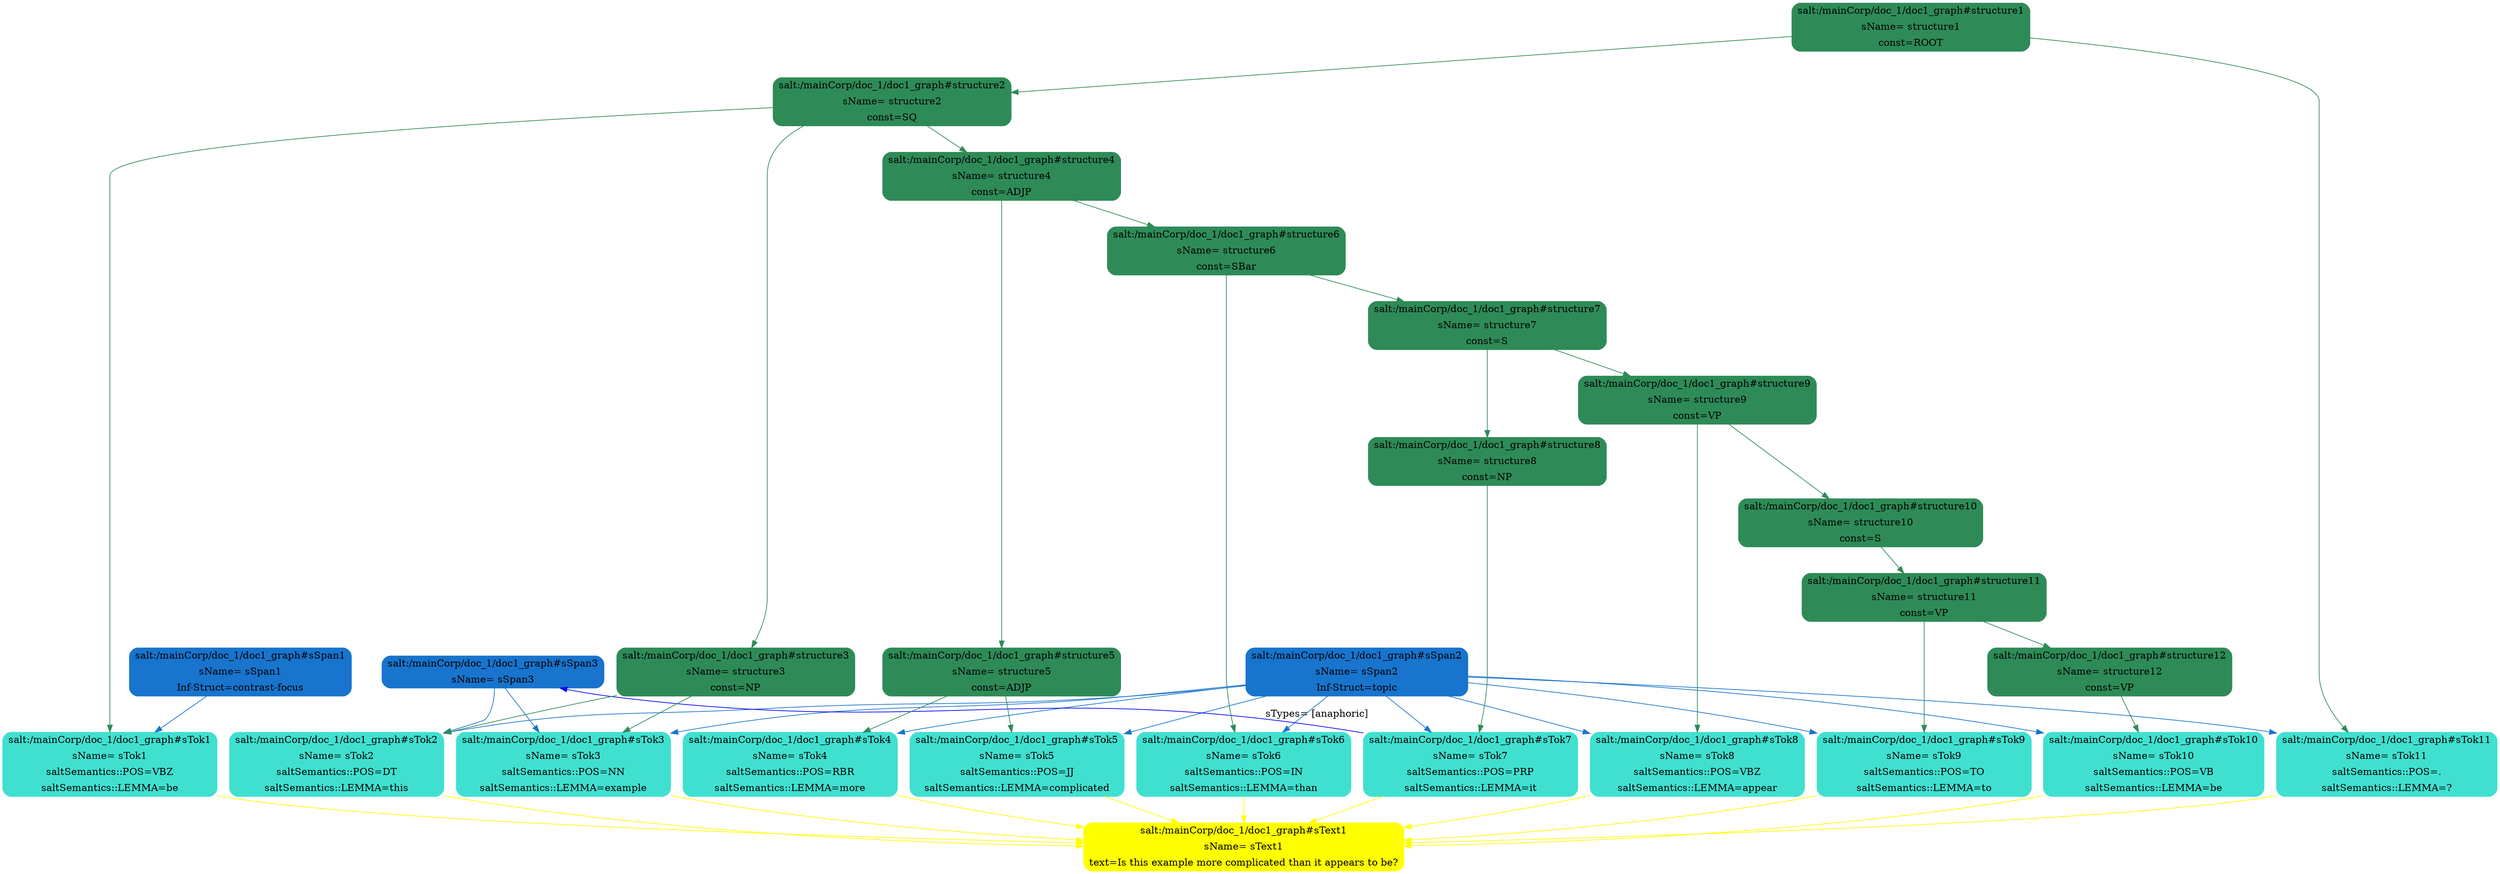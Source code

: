 digraph G {
ordering=out;
<salt:/mainCorp/doc_1/doc1_graph#sSpan1> -> <salt:/mainCorp/doc_1/doc1_graph#sTok1>[color=dodgerblue3,style=filled];
<salt:/mainCorp/doc_1/doc1_graph#sTok1> -> <salt:/mainCorp/doc_1/doc1_graph#sText1>[color=yellow,style=filled];
<salt:/mainCorp/doc_1/doc1_graph#sSpan2> -> <salt:/mainCorp/doc_1/doc1_graph#sTok2>[color=dodgerblue3,style=filled];
<salt:/mainCorp/doc_1/doc1_graph#sTok2> -> <salt:/mainCorp/doc_1/doc1_graph#sText1>[color=yellow,style=filled];
<salt:/mainCorp/doc_1/doc1_graph#sSpan2> -> <salt:/mainCorp/doc_1/doc1_graph#sTok3>[color=dodgerblue3,style=filled];
<salt:/mainCorp/doc_1/doc1_graph#sTok3> -> <salt:/mainCorp/doc_1/doc1_graph#sText1>[color=yellow,style=filled];
<salt:/mainCorp/doc_1/doc1_graph#sSpan2> -> <salt:/mainCorp/doc_1/doc1_graph#sTok4>[color=dodgerblue3,style=filled];
<salt:/mainCorp/doc_1/doc1_graph#sTok4> -> <salt:/mainCorp/doc_1/doc1_graph#sText1>[color=yellow,style=filled];
<salt:/mainCorp/doc_1/doc1_graph#sSpan2> -> <salt:/mainCorp/doc_1/doc1_graph#sTok5>[color=dodgerblue3,style=filled];
<salt:/mainCorp/doc_1/doc1_graph#sTok5> -> <salt:/mainCorp/doc_1/doc1_graph#sText1>[color=yellow,style=filled];
<salt:/mainCorp/doc_1/doc1_graph#sSpan2> -> <salt:/mainCorp/doc_1/doc1_graph#sTok6>[color=dodgerblue3,style=filled];
<salt:/mainCorp/doc_1/doc1_graph#sTok6> -> <salt:/mainCorp/doc_1/doc1_graph#sText1>[color=yellow,style=filled];
<salt:/mainCorp/doc_1/doc1_graph#sSpan2> -> <salt:/mainCorp/doc_1/doc1_graph#sTok7>[color=dodgerblue3,style=filled];
<salt:/mainCorp/doc_1/doc1_graph#sTok7> -> <salt:/mainCorp/doc_1/doc1_graph#sText1>[color=yellow,style=filled];
<salt:/mainCorp/doc_1/doc1_graph#sTok7> -> <salt:/mainCorp/doc_1/doc1_graph#sSpan3>[color=blue,style=filled,label="sTypes= [anaphoric]"];
<salt:/mainCorp/doc_1/doc1_graph#sSpan3> -> <salt:/mainCorp/doc_1/doc1_graph#sTok2>[color=dodgerblue3,style=filled];
<salt:/mainCorp/doc_1/doc1_graph#sSpan3> -> <salt:/mainCorp/doc_1/doc1_graph#sTok3>[color=dodgerblue3,style=filled];
<salt:/mainCorp/doc_1/doc1_graph#sSpan2> -> <salt:/mainCorp/doc_1/doc1_graph#sTok8>[color=dodgerblue3,style=filled];
<salt:/mainCorp/doc_1/doc1_graph#sTok8> -> <salt:/mainCorp/doc_1/doc1_graph#sText1>[color=yellow,style=filled];
<salt:/mainCorp/doc_1/doc1_graph#sSpan2> -> <salt:/mainCorp/doc_1/doc1_graph#sTok9>[color=dodgerblue3,style=filled];
<salt:/mainCorp/doc_1/doc1_graph#sTok9> -> <salt:/mainCorp/doc_1/doc1_graph#sText1>[color=yellow,style=filled];
<salt:/mainCorp/doc_1/doc1_graph#sSpan2> -> <salt:/mainCorp/doc_1/doc1_graph#sTok10>[color=dodgerblue3,style=filled];
<salt:/mainCorp/doc_1/doc1_graph#sTok10> -> <salt:/mainCorp/doc_1/doc1_graph#sText1>[color=yellow,style=filled];
<salt:/mainCorp/doc_1/doc1_graph#sSpan2> -> <salt:/mainCorp/doc_1/doc1_graph#sTok11>[color=dodgerblue3,style=filled];
<salt:/mainCorp/doc_1/doc1_graph#sTok11> -> <salt:/mainCorp/doc_1/doc1_graph#sText1>[color=yellow,style=filled];
<salt:/mainCorp/doc_1/doc1_graph#structure1> -> <salt:/mainCorp/doc_1/doc1_graph#structure2>[color=seagreen,style=filled];
<salt:/mainCorp/doc_1/doc1_graph#structure2> -> <salt:/mainCorp/doc_1/doc1_graph#sTok1>[color=seagreen,style=filled];
<salt:/mainCorp/doc_1/doc1_graph#structure2> -> <salt:/mainCorp/doc_1/doc1_graph#structure3>[color=seagreen,style=filled];
<salt:/mainCorp/doc_1/doc1_graph#structure3> -> <salt:/mainCorp/doc_1/doc1_graph#sTok2>[color=seagreen,style=filled];
<salt:/mainCorp/doc_1/doc1_graph#structure3> -> <salt:/mainCorp/doc_1/doc1_graph#sTok3>[color=seagreen,style=filled];
<salt:/mainCorp/doc_1/doc1_graph#structure2> -> <salt:/mainCorp/doc_1/doc1_graph#structure4>[color=seagreen,style=filled];
<salt:/mainCorp/doc_1/doc1_graph#structure4> -> <salt:/mainCorp/doc_1/doc1_graph#structure5>[color=seagreen,style=filled];
<salt:/mainCorp/doc_1/doc1_graph#structure5> -> <salt:/mainCorp/doc_1/doc1_graph#sTok4>[color=seagreen,style=filled];
<salt:/mainCorp/doc_1/doc1_graph#structure5> -> <salt:/mainCorp/doc_1/doc1_graph#sTok5>[color=seagreen,style=filled];
<salt:/mainCorp/doc_1/doc1_graph#structure4> -> <salt:/mainCorp/doc_1/doc1_graph#structure6>[color=seagreen,style=filled];
<salt:/mainCorp/doc_1/doc1_graph#structure6> -> <salt:/mainCorp/doc_1/doc1_graph#sTok6>[color=seagreen,style=filled];
<salt:/mainCorp/doc_1/doc1_graph#structure6> -> <salt:/mainCorp/doc_1/doc1_graph#structure7>[color=seagreen,style=filled];
<salt:/mainCorp/doc_1/doc1_graph#structure7> -> <salt:/mainCorp/doc_1/doc1_graph#structure8>[color=seagreen,style=filled];
<salt:/mainCorp/doc_1/doc1_graph#structure8> -> <salt:/mainCorp/doc_1/doc1_graph#sTok7>[color=seagreen,style=filled];
<salt:/mainCorp/doc_1/doc1_graph#structure7> -> <salt:/mainCorp/doc_1/doc1_graph#structure9>[color=seagreen,style=filled];
<salt:/mainCorp/doc_1/doc1_graph#structure9> -> <salt:/mainCorp/doc_1/doc1_graph#sTok8>[color=seagreen,style=filled];
<salt:/mainCorp/doc_1/doc1_graph#structure9> -> <salt:/mainCorp/doc_1/doc1_graph#structure10>[color=seagreen,style=filled];
<salt:/mainCorp/doc_1/doc1_graph#structure10> -> <salt:/mainCorp/doc_1/doc1_graph#structure11>[color=seagreen,style=filled];
<salt:/mainCorp/doc_1/doc1_graph#structure11> -> <salt:/mainCorp/doc_1/doc1_graph#sTok9>[color=seagreen,style=filled];
<salt:/mainCorp/doc_1/doc1_graph#structure11> -> <salt:/mainCorp/doc_1/doc1_graph#structure12>[color=seagreen,style=filled];
<salt:/mainCorp/doc_1/doc1_graph#structure12> -> <salt:/mainCorp/doc_1/doc1_graph#sTok10>[color=seagreen,style=filled];
<salt:/mainCorp/doc_1/doc1_graph#structure1> -> <salt:/mainCorp/doc_1/doc1_graph#sTok11>[color=seagreen,style=filled];
{
rank=max;
<salt:/mainCorp/doc_1/doc1_graph#sText1>[shape=Mrecord,color=yellow,style=filled,label="{{salt:/mainCorp/doc_1/doc1_graph#sText1}|{sName= sText1}|{text=Is this example more complicated than it appears to be?}}"];
}
{
rank=same;
<salt:/mainCorp/doc_1/doc1_graph#sTok1>[shape=Mrecord,color=turquoise,style=filled,label="{{salt:/mainCorp/doc_1/doc1_graph#sTok1}|{sName= sTok1}|{saltSemantics::POS=VBZ}|{saltSemantics::LEMMA=be}}"];
<salt:/mainCorp/doc_1/doc1_graph#sTok2>[shape=Mrecord,color=turquoise,style=filled,label="{{salt:/mainCorp/doc_1/doc1_graph#sTok2}|{sName= sTok2}|{saltSemantics::POS=DT}|{saltSemantics::LEMMA=this}}"];
<salt:/mainCorp/doc_1/doc1_graph#sTok3>[shape=Mrecord,color=turquoise,style=filled,label="{{salt:/mainCorp/doc_1/doc1_graph#sTok3}|{sName= sTok3}|{saltSemantics::POS=NN}|{saltSemantics::LEMMA=example}}"];
<salt:/mainCorp/doc_1/doc1_graph#sTok4>[shape=Mrecord,color=turquoise,style=filled,label="{{salt:/mainCorp/doc_1/doc1_graph#sTok4}|{sName= sTok4}|{saltSemantics::POS=RBR}|{saltSemantics::LEMMA=more}}"];
<salt:/mainCorp/doc_1/doc1_graph#sTok5>[shape=Mrecord,color=turquoise,style=filled,label="{{salt:/mainCorp/doc_1/doc1_graph#sTok5}|{sName= sTok5}|{saltSemantics::POS=JJ}|{saltSemantics::LEMMA=complicated}}"];
<salt:/mainCorp/doc_1/doc1_graph#sTok6>[shape=Mrecord,color=turquoise,style=filled,label="{{salt:/mainCorp/doc_1/doc1_graph#sTok6}|{sName= sTok6}|{saltSemantics::POS=IN}|{saltSemantics::LEMMA=than}}"];
<salt:/mainCorp/doc_1/doc1_graph#sTok7>[shape=Mrecord,color=turquoise,style=filled,label="{{salt:/mainCorp/doc_1/doc1_graph#sTok7}|{sName= sTok7}|{saltSemantics::POS=PRP}|{saltSemantics::LEMMA=it}}"];
<salt:/mainCorp/doc_1/doc1_graph#sTok8>[shape=Mrecord,color=turquoise,style=filled,label="{{salt:/mainCorp/doc_1/doc1_graph#sTok8}|{sName= sTok8}|{saltSemantics::POS=VBZ}|{saltSemantics::LEMMA=appear}}"];
<salt:/mainCorp/doc_1/doc1_graph#sTok9>[shape=Mrecord,color=turquoise,style=filled,label="{{salt:/mainCorp/doc_1/doc1_graph#sTok9}|{sName= sTok9}|{saltSemantics::POS=TO}|{saltSemantics::LEMMA=to}}"];
<salt:/mainCorp/doc_1/doc1_graph#sTok10>[shape=Mrecord,color=turquoise,style=filled,label="{{salt:/mainCorp/doc_1/doc1_graph#sTok10}|{sName= sTok10}|{saltSemantics::POS=VB}|{saltSemantics::LEMMA=be}}"];
<salt:/mainCorp/doc_1/doc1_graph#sTok11>[shape=Mrecord,color=turquoise,style=filled,label="{{salt:/mainCorp/doc_1/doc1_graph#sTok11}|{sName= sTok11}|{saltSemantics::POS=.}|{saltSemantics::LEMMA=?}}"];
}
{
rank=same;
<salt:/mainCorp/doc_1/doc1_graph#sSpan1>[shape=Mrecord,color=dodgerblue3,style=filled,label="{{salt:/mainCorp/doc_1/doc1_graph#sSpan1}|{sName= sSpan1}|{Inf-Struct=contrast-focus}}"];
<salt:/mainCorp/doc_1/doc1_graph#sSpan2>[shape=Mrecord,color=dodgerblue3,style=filled,label="{{salt:/mainCorp/doc_1/doc1_graph#sSpan2}|{sName= sSpan2}|{Inf-Struct=topic}}"];
<salt:/mainCorp/doc_1/doc1_graph#sSpan3>[shape=Mrecord,color=dodgerblue3,style=filled,label="{{salt:/mainCorp/doc_1/doc1_graph#sSpan3}|{sName= sSpan3}}"];
}
<salt:/mainCorp/doc_1/doc1_graph#structure1>[shape=Mrecord,color=seagreen,style=filled,label="{{salt:/mainCorp/doc_1/doc1_graph#structure1}|{sName= structure1}|{const=ROOT}}"];
<salt:/mainCorp/doc_1/doc1_graph#structure2>[shape=Mrecord,color=seagreen,style=filled,label="{{salt:/mainCorp/doc_1/doc1_graph#structure2}|{sName= structure2}|{const=SQ}}"];
<salt:/mainCorp/doc_1/doc1_graph#structure3>[shape=Mrecord,color=seagreen,style=filled,label="{{salt:/mainCorp/doc_1/doc1_graph#structure3}|{sName= structure3}|{const=NP}}"];
<salt:/mainCorp/doc_1/doc1_graph#structure4>[shape=Mrecord,color=seagreen,style=filled,label="{{salt:/mainCorp/doc_1/doc1_graph#structure4}|{sName= structure4}|{const=ADJP}}"];
<salt:/mainCorp/doc_1/doc1_graph#structure5>[shape=Mrecord,color=seagreen,style=filled,label="{{salt:/mainCorp/doc_1/doc1_graph#structure5}|{sName= structure5}|{const=ADJP}}"];
<salt:/mainCorp/doc_1/doc1_graph#structure6>[shape=Mrecord,color=seagreen,style=filled,label="{{salt:/mainCorp/doc_1/doc1_graph#structure6}|{sName= structure6}|{const=SBar}}"];
<salt:/mainCorp/doc_1/doc1_graph#structure7>[shape=Mrecord,color=seagreen,style=filled,label="{{salt:/mainCorp/doc_1/doc1_graph#structure7}|{sName= structure7}|{const=S}}"];
<salt:/mainCorp/doc_1/doc1_graph#structure8>[shape=Mrecord,color=seagreen,style=filled,label="{{salt:/mainCorp/doc_1/doc1_graph#structure8}|{sName= structure8}|{const=NP}}"];
<salt:/mainCorp/doc_1/doc1_graph#structure9>[shape=Mrecord,color=seagreen,style=filled,label="{{salt:/mainCorp/doc_1/doc1_graph#structure9}|{sName= structure9}|{const=VP}}"];
<salt:/mainCorp/doc_1/doc1_graph#structure10>[shape=Mrecord,color=seagreen,style=filled,label="{{salt:/mainCorp/doc_1/doc1_graph#structure10}|{sName= structure10}|{const=S}}"];
<salt:/mainCorp/doc_1/doc1_graph#structure11>[shape=Mrecord,color=seagreen,style=filled,label="{{salt:/mainCorp/doc_1/doc1_graph#structure11}|{sName= structure11}|{const=VP}}"];
<salt:/mainCorp/doc_1/doc1_graph#structure12>[shape=Mrecord,color=seagreen,style=filled,label="{{salt:/mainCorp/doc_1/doc1_graph#structure12}|{sName= structure12}|{const=VP}}"];
}
